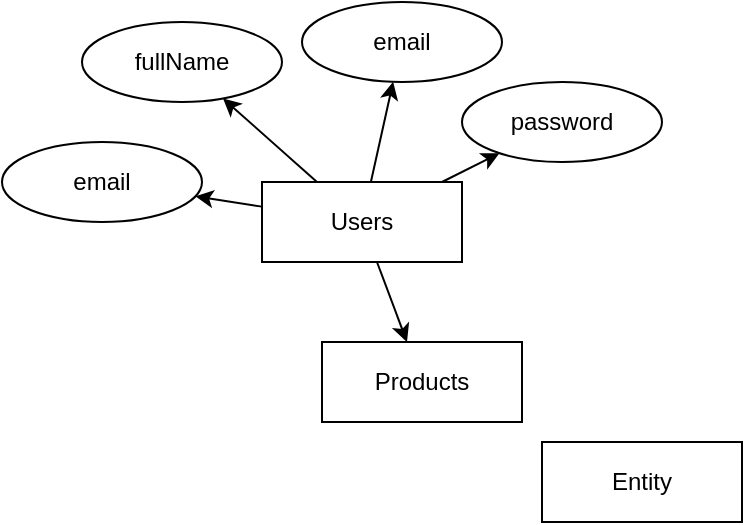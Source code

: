 <mxfile>
    <diagram id="_apxQK_mJuAlIdrHdlVI" name="Page-1">
        <mxGraphModel dx="708" dy="255" grid="1" gridSize="10" guides="1" tooltips="1" connect="1" arrows="1" fold="1" page="1" pageScale="1" pageWidth="827" pageHeight="1169" math="0" shadow="0">
            <root>
                <mxCell id="0"/>
                <mxCell id="1" parent="0"/>
                <mxCell id="5" value="" style="edgeStyle=none;html=1;" edge="1" parent="1" source="2" target="4">
                    <mxGeometry relative="1" as="geometry"/>
                </mxCell>
                <mxCell id="7" value="" style="edgeStyle=none;html=1;" edge="1" parent="1" source="2" target="6">
                    <mxGeometry relative="1" as="geometry"/>
                </mxCell>
                <mxCell id="13" value="" style="edgeStyle=none;html=1;" edge="1" parent="1" source="2" target="12">
                    <mxGeometry relative="1" as="geometry"/>
                </mxCell>
                <mxCell id="15" value="" style="edgeStyle=none;html=1;" edge="1" parent="1" source="2" target="14">
                    <mxGeometry relative="1" as="geometry"/>
                </mxCell>
                <mxCell id="17" value="" style="edgeStyle=none;html=1;" edge="1" parent="1" source="2" target="16">
                    <mxGeometry relative="1" as="geometry"/>
                </mxCell>
                <mxCell id="2" value="Users" style="whiteSpace=wrap;html=1;align=center;" vertex="1" parent="1">
                    <mxGeometry x="170" y="150" width="100" height="40" as="geometry"/>
                </mxCell>
                <mxCell id="3" value="Entity" style="whiteSpace=wrap;html=1;align=center;" vertex="1" parent="1">
                    <mxGeometry x="310" y="280" width="100" height="40" as="geometry"/>
                </mxCell>
                <mxCell id="4" value="Products" style="whiteSpace=wrap;html=1;align=center;" vertex="1" parent="1">
                    <mxGeometry x="200" y="230" width="100" height="40" as="geometry"/>
                </mxCell>
                <mxCell id="6" value="fullName" style="ellipse;whiteSpace=wrap;html=1;align=center;" vertex="1" parent="1">
                    <mxGeometry x="80" y="70" width="100" height="40" as="geometry"/>
                </mxCell>
                <mxCell id="12" value="email" style="ellipse;whiteSpace=wrap;html=1;align=center;" vertex="1" parent="1">
                    <mxGeometry x="190" y="60" width="100" height="40" as="geometry"/>
                </mxCell>
                <mxCell id="14" value="password" style="ellipse;whiteSpace=wrap;html=1;align=center;" vertex="1" parent="1">
                    <mxGeometry x="270" y="100" width="100" height="40" as="geometry"/>
                </mxCell>
                <mxCell id="16" value="email" style="ellipse;whiteSpace=wrap;html=1;align=center;" vertex="1" parent="1">
                    <mxGeometry x="40" y="130" width="100" height="40" as="geometry"/>
                </mxCell>
            </root>
        </mxGraphModel>
    </diagram>
</mxfile>